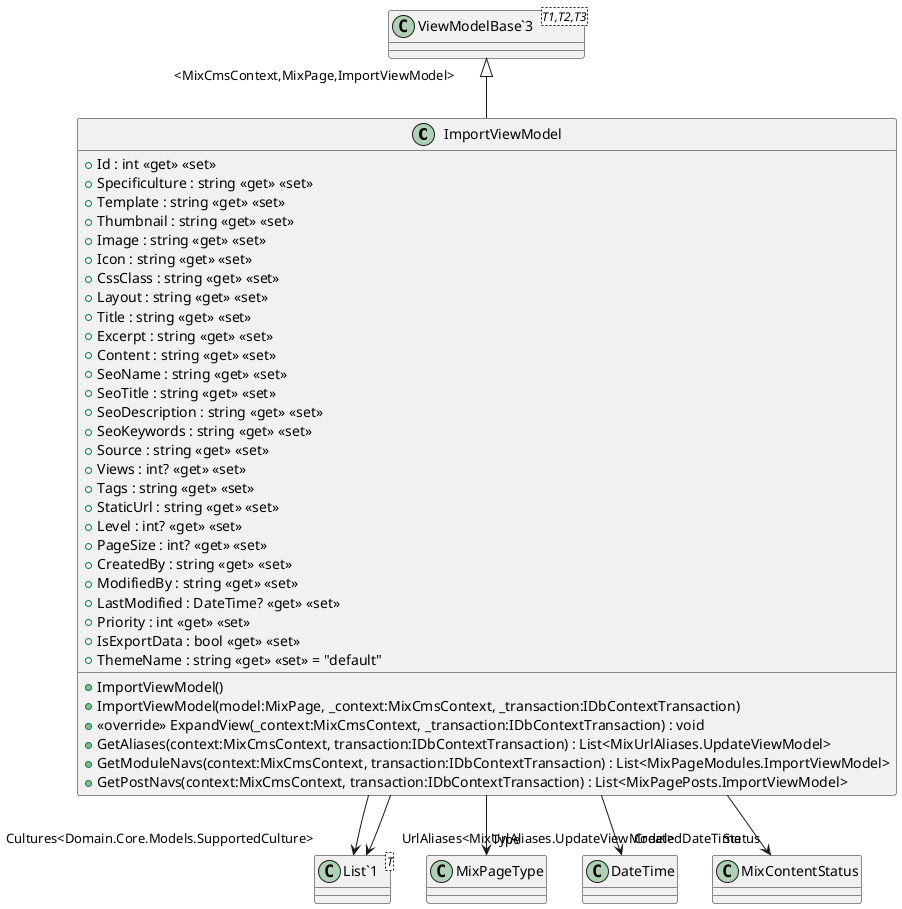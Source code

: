 @startuml
class ImportViewModel {
    + Id : int <<get>> <<set>>
    + Specificulture : string <<get>> <<set>>
    + Template : string <<get>> <<set>>
    + Thumbnail : string <<get>> <<set>>
    + Image : string <<get>> <<set>>
    + Icon : string <<get>> <<set>>
    + CssClass : string <<get>> <<set>>
    + Layout : string <<get>> <<set>>
    + Title : string <<get>> <<set>>
    + Excerpt : string <<get>> <<set>>
    + Content : string <<get>> <<set>>
    + SeoName : string <<get>> <<set>>
    + SeoTitle : string <<get>> <<set>>
    + SeoDescription : string <<get>> <<set>>
    + SeoKeywords : string <<get>> <<set>>
    + Source : string <<get>> <<set>>
    + Views : int? <<get>> <<set>>
    + Tags : string <<get>> <<set>>
    + StaticUrl : string <<get>> <<set>>
    + Level : int? <<get>> <<set>>
    + PageSize : int? <<get>> <<set>>
    + CreatedBy : string <<get>> <<set>>
    + ModifiedBy : string <<get>> <<set>>
    + LastModified : DateTime? <<get>> <<set>>
    + Priority : int <<get>> <<set>>
    + IsExportData : bool <<get>> <<set>>
    + ThemeName : string <<get>> <<set>> = "default"
    + ImportViewModel()
    + ImportViewModel(model:MixPage, _context:MixCmsContext, _transaction:IDbContextTransaction)
    + <<override>> ExpandView(_context:MixCmsContext, _transaction:IDbContextTransaction) : void
    + GetAliases(context:MixCmsContext, transaction:IDbContextTransaction) : List<MixUrlAliases.UpdateViewModel>
    + GetModuleNavs(context:MixCmsContext, transaction:IDbContextTransaction) : List<MixPageModules.ImportViewModel>
    + GetPostNavs(context:MixCmsContext, transaction:IDbContextTransaction) : List<MixPagePosts.ImportViewModel>
}
class "ViewModelBase`3"<T1,T2,T3> {
}
class "List`1"<T> {
}
"ViewModelBase`3" "<MixCmsContext,MixPage,ImportViewModel>" <|-- ImportViewModel
ImportViewModel --> "Cultures<Domain.Core.Models.SupportedCulture>" "List`1"
ImportViewModel --> "Type" MixPageType
ImportViewModel --> "CreatedDateTime" DateTime
ImportViewModel --> "Status" MixContentStatus
ImportViewModel --> "UrlAliases<MixUrlAliases.UpdateViewModel>" "List`1"
@enduml
